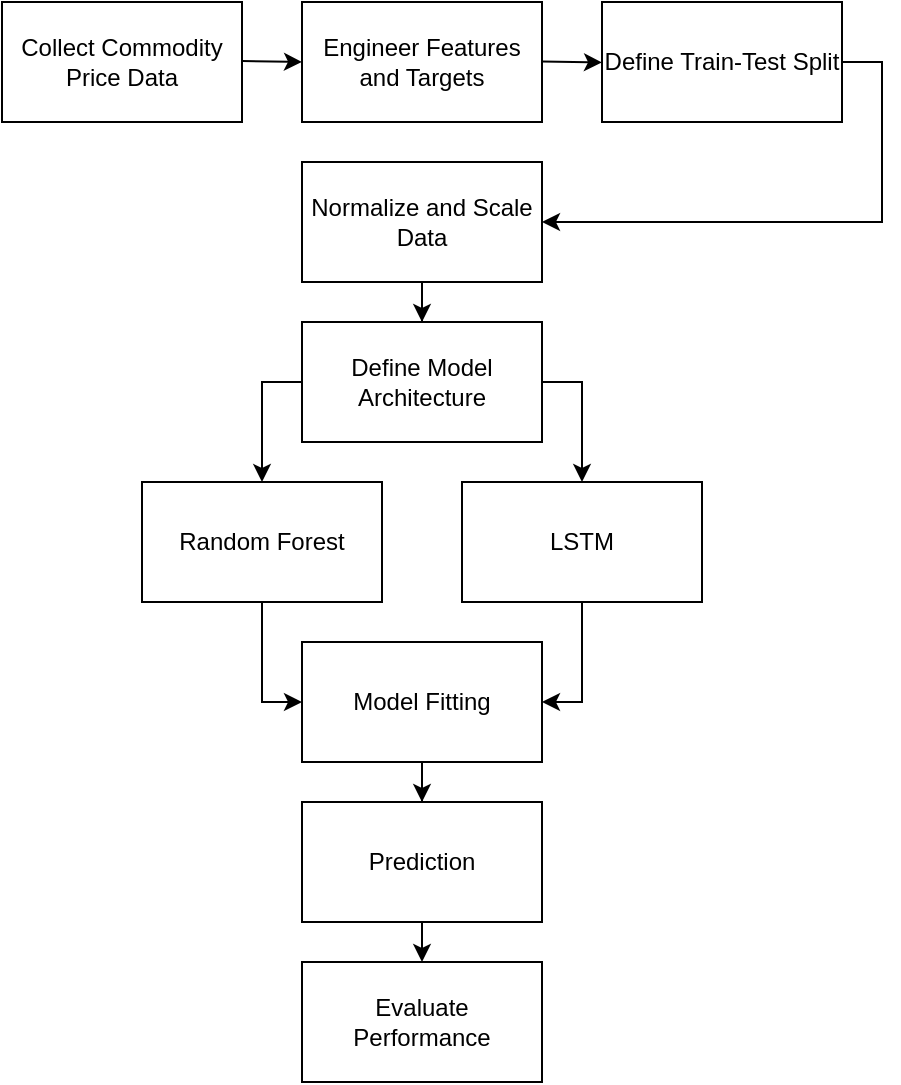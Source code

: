 <mxfile version="24.6.2" type="device">
  <diagram id="C5RBs43oDa-KdzZeNtuy" name="Page-1">
    <mxGraphModel dx="830" dy="442" grid="1" gridSize="10" guides="1" tooltips="1" connect="1" arrows="1" fold="1" page="1" pageScale="1" pageWidth="827" pageHeight="1169" math="0" shadow="0">
      <root>
        <mxCell id="WIyWlLk6GJQsqaUBKTNV-0" />
        <mxCell id="WIyWlLk6GJQsqaUBKTNV-1" parent="WIyWlLk6GJQsqaUBKTNV-0" />
        <mxCell id="KEzD9FN0Y6Djxun-3lK4-0" value="Collect Commodity Price Data" style="rounded=0;whiteSpace=wrap;html=1;" vertex="1" parent="WIyWlLk6GJQsqaUBKTNV-1">
          <mxGeometry x="110" y="200" width="120" height="60" as="geometry" />
        </mxCell>
        <mxCell id="KEzD9FN0Y6Djxun-3lK4-1" value="Engineer Features and Targets" style="rounded=0;whiteSpace=wrap;html=1;" vertex="1" parent="WIyWlLk6GJQsqaUBKTNV-1">
          <mxGeometry x="260" y="200" width="120" height="60" as="geometry" />
        </mxCell>
        <mxCell id="KEzD9FN0Y6Djxun-3lK4-3" value="Define Train-Test Split" style="rounded=0;whiteSpace=wrap;html=1;" vertex="1" parent="WIyWlLk6GJQsqaUBKTNV-1">
          <mxGeometry x="410" y="200" width="120" height="60" as="geometry" />
        </mxCell>
        <mxCell id="KEzD9FN0Y6Djxun-3lK4-4" value="" style="endArrow=classic;html=1;rounded=0;entryX=0;entryY=0.5;entryDx=0;entryDy=0;" edge="1" parent="WIyWlLk6GJQsqaUBKTNV-1" target="KEzD9FN0Y6Djxun-3lK4-1">
          <mxGeometry width="50" height="50" relative="1" as="geometry">
            <mxPoint x="230" y="229.5" as="sourcePoint" />
            <mxPoint x="250" y="230" as="targetPoint" />
          </mxGeometry>
        </mxCell>
        <mxCell id="KEzD9FN0Y6Djxun-3lK4-7" value="" style="endArrow=classic;html=1;rounded=0;entryX=0;entryY=0.5;entryDx=0;entryDy=0;" edge="1" parent="WIyWlLk6GJQsqaUBKTNV-1">
          <mxGeometry width="50" height="50" relative="1" as="geometry">
            <mxPoint x="380" y="229.75" as="sourcePoint" />
            <mxPoint x="410" y="230.25" as="targetPoint" />
          </mxGeometry>
        </mxCell>
        <mxCell id="KEzD9FN0Y6Djxun-3lK4-8" value="" style="endArrow=classic;html=1;rounded=0;" edge="1" parent="WIyWlLk6GJQsqaUBKTNV-1" target="KEzD9FN0Y6Djxun-3lK4-9">
          <mxGeometry width="50" height="50" relative="1" as="geometry">
            <mxPoint x="530" y="230" as="sourcePoint" />
            <mxPoint x="380" y="300" as="targetPoint" />
            <Array as="points">
              <mxPoint x="550" y="230" />
              <mxPoint x="550" y="270" />
              <mxPoint x="550" y="310" />
            </Array>
          </mxGeometry>
        </mxCell>
        <mxCell id="KEzD9FN0Y6Djxun-3lK4-28" style="edgeStyle=orthogonalEdgeStyle;rounded=0;orthogonalLoop=1;jettySize=auto;html=1;entryX=0.5;entryY=0;entryDx=0;entryDy=0;" edge="1" parent="WIyWlLk6GJQsqaUBKTNV-1" source="KEzD9FN0Y6Djxun-3lK4-9" target="KEzD9FN0Y6Djxun-3lK4-11">
          <mxGeometry relative="1" as="geometry" />
        </mxCell>
        <mxCell id="KEzD9FN0Y6Djxun-3lK4-9" value="Normalize and Scale Data" style="rounded=0;whiteSpace=wrap;html=1;" vertex="1" parent="WIyWlLk6GJQsqaUBKTNV-1">
          <mxGeometry x="260" y="280" width="120" height="60" as="geometry" />
        </mxCell>
        <mxCell id="KEzD9FN0Y6Djxun-3lK4-30" style="edgeStyle=orthogonalEdgeStyle;rounded=0;orthogonalLoop=1;jettySize=auto;html=1;exitX=1;exitY=0.5;exitDx=0;exitDy=0;entryX=0.5;entryY=0;entryDx=0;entryDy=0;" edge="1" parent="WIyWlLk6GJQsqaUBKTNV-1" source="KEzD9FN0Y6Djxun-3lK4-11" target="KEzD9FN0Y6Djxun-3lK4-14">
          <mxGeometry relative="1" as="geometry">
            <mxPoint x="400" y="430" as="targetPoint" />
          </mxGeometry>
        </mxCell>
        <mxCell id="KEzD9FN0Y6Djxun-3lK4-11" value="Define Model Architecture" style="rounded=0;whiteSpace=wrap;html=1;" vertex="1" parent="WIyWlLk6GJQsqaUBKTNV-1">
          <mxGeometry x="260" y="360" width="120" height="60" as="geometry" />
        </mxCell>
        <mxCell id="KEzD9FN0Y6Djxun-3lK4-37" style="edgeStyle=orthogonalEdgeStyle;rounded=0;orthogonalLoop=1;jettySize=auto;html=1;entryX=1;entryY=0.5;entryDx=0;entryDy=0;" edge="1" parent="WIyWlLk6GJQsqaUBKTNV-1" source="KEzD9FN0Y6Djxun-3lK4-14" target="KEzD9FN0Y6Djxun-3lK4-35">
          <mxGeometry relative="1" as="geometry">
            <mxPoint x="400" y="550" as="targetPoint" />
          </mxGeometry>
        </mxCell>
        <mxCell id="KEzD9FN0Y6Djxun-3lK4-14" value="LSTM" style="rounded=0;whiteSpace=wrap;html=1;" vertex="1" parent="WIyWlLk6GJQsqaUBKTNV-1">
          <mxGeometry x="340" y="440" width="120" height="60" as="geometry" />
        </mxCell>
        <mxCell id="KEzD9FN0Y6Djxun-3lK4-36" style="edgeStyle=orthogonalEdgeStyle;rounded=0;orthogonalLoop=1;jettySize=auto;html=1;entryX=0;entryY=0.5;entryDx=0;entryDy=0;" edge="1" parent="WIyWlLk6GJQsqaUBKTNV-1" source="KEzD9FN0Y6Djxun-3lK4-15" target="KEzD9FN0Y6Djxun-3lK4-35">
          <mxGeometry relative="1" as="geometry">
            <mxPoint x="240" y="550" as="targetPoint" />
          </mxGeometry>
        </mxCell>
        <mxCell id="KEzD9FN0Y6Djxun-3lK4-15" value="Random Forest" style="rounded=0;whiteSpace=wrap;html=1;" vertex="1" parent="WIyWlLk6GJQsqaUBKTNV-1">
          <mxGeometry x="180" y="440" width="120" height="60" as="geometry" />
        </mxCell>
        <mxCell id="KEzD9FN0Y6Djxun-3lK4-34" style="edgeStyle=orthogonalEdgeStyle;rounded=0;orthogonalLoop=1;jettySize=auto;html=1;exitX=0;exitY=0.5;exitDx=0;exitDy=0;entryX=0.5;entryY=0;entryDx=0;entryDy=0;" edge="1" parent="WIyWlLk6GJQsqaUBKTNV-1" source="KEzD9FN0Y6Djxun-3lK4-11">
          <mxGeometry relative="1" as="geometry">
            <mxPoint x="240" y="440" as="targetPoint" />
            <mxPoint x="220" y="390" as="sourcePoint" />
          </mxGeometry>
        </mxCell>
        <mxCell id="KEzD9FN0Y6Djxun-3lK4-40" style="edgeStyle=orthogonalEdgeStyle;rounded=0;orthogonalLoop=1;jettySize=auto;html=1;entryX=0.5;entryY=0;entryDx=0;entryDy=0;" edge="1" parent="WIyWlLk6GJQsqaUBKTNV-1" source="KEzD9FN0Y6Djxun-3lK4-35" target="KEzD9FN0Y6Djxun-3lK4-38">
          <mxGeometry relative="1" as="geometry" />
        </mxCell>
        <mxCell id="KEzD9FN0Y6Djxun-3lK4-35" value="Model Fitting" style="rounded=0;whiteSpace=wrap;html=1;" vertex="1" parent="WIyWlLk6GJQsqaUBKTNV-1">
          <mxGeometry x="260" y="520" width="120" height="60" as="geometry" />
        </mxCell>
        <mxCell id="KEzD9FN0Y6Djxun-3lK4-42" style="edgeStyle=orthogonalEdgeStyle;rounded=0;orthogonalLoop=1;jettySize=auto;html=1;exitX=0.5;exitY=1;exitDx=0;exitDy=0;entryX=0.5;entryY=0;entryDx=0;entryDy=0;" edge="1" parent="WIyWlLk6GJQsqaUBKTNV-1" source="KEzD9FN0Y6Djxun-3lK4-38" target="KEzD9FN0Y6Djxun-3lK4-41">
          <mxGeometry relative="1" as="geometry" />
        </mxCell>
        <mxCell id="KEzD9FN0Y6Djxun-3lK4-38" value="Prediction" style="rounded=0;whiteSpace=wrap;html=1;" vertex="1" parent="WIyWlLk6GJQsqaUBKTNV-1">
          <mxGeometry x="260" y="600" width="120" height="60" as="geometry" />
        </mxCell>
        <mxCell id="KEzD9FN0Y6Djxun-3lK4-41" value="Evaluate Performance" style="rounded=0;whiteSpace=wrap;html=1;" vertex="1" parent="WIyWlLk6GJQsqaUBKTNV-1">
          <mxGeometry x="260" y="680" width="120" height="60" as="geometry" />
        </mxCell>
      </root>
    </mxGraphModel>
  </diagram>
</mxfile>
